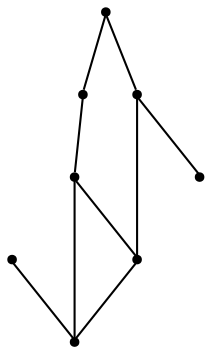 graph {
  node [shape=point,comment="{\"directed\":false,\"doi\":\"10.1007/978-3-642-25878-7_35\",\"figure\":\"1 (2)\"}"]

  v0 [pos="1186.9171765668116,757.0382418338619"]
  v1 [pos="1253.6389150826444,823.7155142752497"]
  v2 [pos="1120.1954380509783,690.3609693924742"]
  v3 [pos="1120.1954380509783,823.7155142752496"]
  v4 [pos="1053.4736995351452,757.0382418338619"]
  v5 [pos="986.7519610193123,690.3609693924742"]
  v6 [pos="920.0302225034793,690.3609693924742"]
  v7 [pos="920.0302225034793,823.7155142752496"]

  v0 -- v1 [id="-1",pos="1186.9171765668116,757.0382418338619 1253.6389150826444,757.0382418338619 1253.6389150826444,757.0382418338619 1253.6389150826444,757.0382418338619 1253.6389150826444,823.7155142752497 1253.6389150826444,823.7155142752497 1253.6389150826444,823.7155142752497"]
  v7 -- v4 [id="-2",pos="920.0302225034793,823.7155142752496 1053.4736995351452,823.7155142752496 1053.4736995351452,823.7155142752496 1053.4736995351452,823.7155142752496 1053.4736995351452,757.0382418338619 1053.4736995351452,757.0382418338619 1053.4736995351452,757.0382418338619"]
  v3 -- v1 [id="-3",pos="1120.1954380509783,823.7155142752496 1253.6389150826444,823.7155142752497 1253.6389150826444,823.7155142752497 1253.6389150826444,823.7155142752497"]
  v6 -- v7 [id="-4",pos="920.0302225034793,690.3609693924742 920.0302225034793,823.7155142752496 920.0302225034793,823.7155142752496 920.0302225034793,823.7155142752496"]
  v6 -- v5 [id="-5",pos="920.0302225034793,690.3609693924742 986.7519610193123,690.3609693924742 986.7519610193123,690.3609693924742 986.7519610193123,690.3609693924742"]
  v5 -- v2 [id="-6",pos="986.7519610193123,690.3609693924742 1120.1954380509783,690.3609693924742 1120.1954380509783,690.3609693924742 1120.1954380509783,690.3609693924742"]
  v2 -- v1 [id="-7",pos="1120.1954380509783,690.3609693924742 1253.6389150826444,690.3609693924742 1253.6389150826444,690.3609693924742 1253.6389150826444,690.3609693924742 1253.6389150826444,823.7155142752497 1253.6389150826444,823.7155142752497 1253.6389150826444,823.7155142752497"]
  v2 -- v3 [id="-10",pos="1120.1954380509783,690.3609693924742 1120.1954380509783,823.7155142752496 1120.1954380509783,823.7155142752496 1120.1954380509783,823.7155142752496"]
  v7 -- v3 [id="-11",pos="920.0302225034793,823.7155142752496 1120.1954380509783,823.7155142752496 1120.1954380509783,823.7155142752496 1120.1954380509783,823.7155142752496"]
}